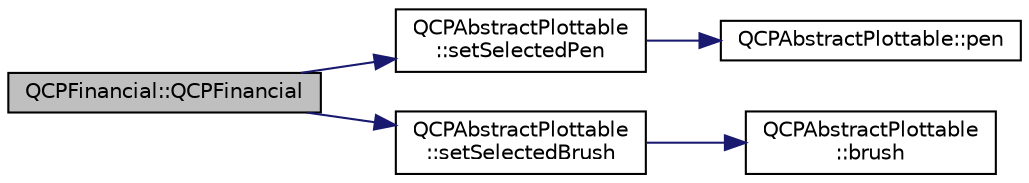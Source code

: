 digraph "QCPFinancial::QCPFinancial"
{
  edge [fontname="Helvetica",fontsize="10",labelfontname="Helvetica",labelfontsize="10"];
  node [fontname="Helvetica",fontsize="10",shape=record];
  rankdir="LR";
  Node0 [label="QCPFinancial::QCPFinancial",height=0.2,width=0.4,color="black", fillcolor="grey75", style="filled", fontcolor="black"];
  Node0 -> Node1 [color="midnightblue",fontsize="10",style="solid",fontname="Helvetica"];
  Node1 [label="QCPAbstractPlottable\l::setSelectedPen",height=0.2,width=0.4,color="black", fillcolor="white", style="filled",URL="$d4/d89/class_q_c_p_abstract_plottable.html#a6911603cad23ab0469b108224517516f"];
  Node1 -> Node2 [color="midnightblue",fontsize="10",style="solid",fontname="Helvetica"];
  Node2 [label="QCPAbstractPlottable::pen",height=0.2,width=0.4,color="black", fillcolor="white", style="filled",URL="$d4/d89/class_q_c_p_abstract_plottable.html#ad5972efc31344e5a7a78ab4f8864b2d3"];
  Node0 -> Node3 [color="midnightblue",fontsize="10",style="solid",fontname="Helvetica"];
  Node3 [label="QCPAbstractPlottable\l::setSelectedBrush",height=0.2,width=0.4,color="black", fillcolor="white", style="filled",URL="$d4/d89/class_q_c_p_abstract_plottable.html#ae8c816874089f7a44001e8618e81a9dc"];
  Node3 -> Node4 [color="midnightblue",fontsize="10",style="solid",fontname="Helvetica"];
  Node4 [label="QCPAbstractPlottable\l::brush",height=0.2,width=0.4,color="black", fillcolor="white", style="filled",URL="$d4/d89/class_q_c_p_abstract_plottable.html#a893b4896dfd92b68b05b2600b80f5826"];
}
